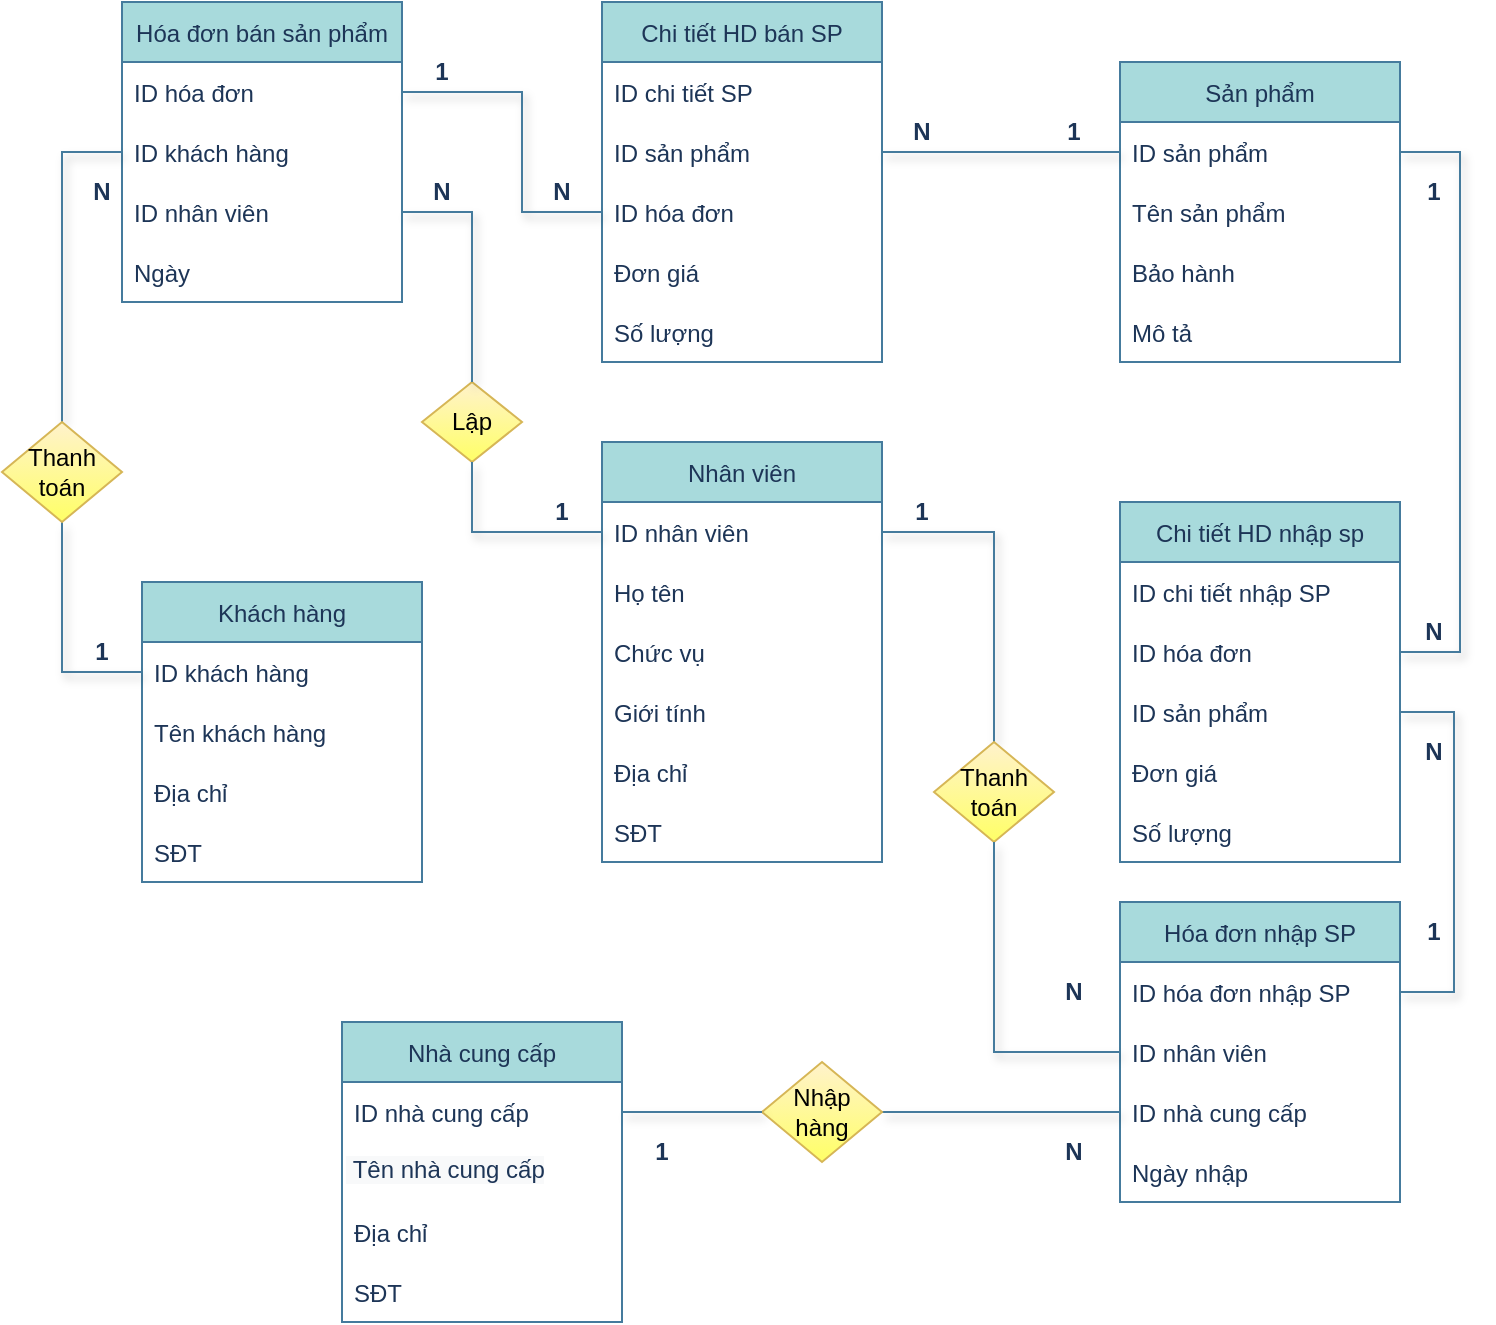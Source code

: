 <mxfile version="16.2.4" type="github">
  <diagram id="dGMib69D_cBfETXL7jhn" name="Page-1">
    <mxGraphModel dx="1038" dy="571" grid="1" gridSize="10" guides="1" tooltips="1" connect="1" arrows="1" fold="1" page="1" pageScale="1" pageWidth="827" pageHeight="1169" background="#FFFFFF" math="0" shadow="0">
      <root>
        <mxCell id="0" />
        <mxCell id="1" parent="0" />
        <mxCell id="uv5CzfROaBmRkuvhpo79-32" value="Hóa đơn bán sản phẩm" style="swimlane;fontStyle=0;childLayout=stackLayout;horizontal=1;startSize=30;horizontalStack=0;resizeParent=1;resizeParentMax=0;resizeLast=0;collapsible=1;marginBottom=0;fillColor=#A8DADC;strokeColor=#457B9D;fontColor=#1D3557;" parent="1" vertex="1">
          <mxGeometry x="94" y="20" width="140" height="150" as="geometry">
            <mxRectangle x="40" y="40" width="140" height="30" as="alternateBounds" />
          </mxGeometry>
        </mxCell>
        <mxCell id="uv5CzfROaBmRkuvhpo79-33" value="ID hóa đơn" style="text;strokeColor=none;fillColor=none;align=left;verticalAlign=middle;spacingLeft=4;spacingRight=4;overflow=hidden;points=[[0,0.5],[1,0.5]];portConstraint=eastwest;rotatable=0;fontColor=#1D3557;" parent="uv5CzfROaBmRkuvhpo79-32" vertex="1">
          <mxGeometry y="30" width="140" height="30" as="geometry" />
        </mxCell>
        <mxCell id="uv5CzfROaBmRkuvhpo79-35" value="ID khách hàng" style="text;strokeColor=none;fillColor=none;align=left;verticalAlign=middle;spacingLeft=4;spacingRight=4;overflow=hidden;points=[[0,0.5],[1,0.5]];portConstraint=eastwest;rotatable=0;fontColor=#1D3557;" parent="uv5CzfROaBmRkuvhpo79-32" vertex="1">
          <mxGeometry y="60" width="140" height="30" as="geometry" />
        </mxCell>
        <mxCell id="uv5CzfROaBmRkuvhpo79-34" value="ID nhân viên" style="text;strokeColor=none;fillColor=none;align=left;verticalAlign=middle;spacingLeft=4;spacingRight=4;overflow=hidden;points=[[0,0.5],[1,0.5]];portConstraint=eastwest;rotatable=0;fontColor=#1D3557;" parent="uv5CzfROaBmRkuvhpo79-32" vertex="1">
          <mxGeometry y="90" width="140" height="30" as="geometry" />
        </mxCell>
        <mxCell id="uv5CzfROaBmRkuvhpo79-85" value="Ngày" style="text;strokeColor=none;fillColor=none;align=left;verticalAlign=middle;spacingLeft=4;spacingRight=4;overflow=hidden;points=[[0,0.5],[1,0.5]];portConstraint=eastwest;rotatable=0;fontColor=#1D3557;" parent="uv5CzfROaBmRkuvhpo79-32" vertex="1">
          <mxGeometry y="120" width="140" height="30" as="geometry" />
        </mxCell>
        <mxCell id="uv5CzfROaBmRkuvhpo79-40" value="Hóa đơn nhập SP" style="swimlane;fontStyle=0;childLayout=stackLayout;horizontal=1;startSize=30;horizontalStack=0;resizeParent=1;resizeParentMax=0;resizeLast=0;collapsible=1;marginBottom=0;fillColor=#A8DADC;strokeColor=#457B9D;fontColor=#1D3557;" parent="1" vertex="1">
          <mxGeometry x="593" y="470" width="140" height="150" as="geometry">
            <mxRectangle x="610" y="600" width="170" height="30" as="alternateBounds" />
          </mxGeometry>
        </mxCell>
        <mxCell id="uv5CzfROaBmRkuvhpo79-41" value="ID hóa đơn nhập SP" style="text;strokeColor=none;fillColor=none;align=left;verticalAlign=middle;spacingLeft=4;spacingRight=4;overflow=hidden;points=[[0,0.5],[1,0.5]];portConstraint=eastwest;rotatable=0;fontColor=#1D3557;" parent="uv5CzfROaBmRkuvhpo79-40" vertex="1">
          <mxGeometry y="30" width="140" height="30" as="geometry" />
        </mxCell>
        <mxCell id="uv5CzfROaBmRkuvhpo79-42" value="ID nhân viên" style="text;strokeColor=none;fillColor=none;align=left;verticalAlign=middle;spacingLeft=4;spacingRight=4;overflow=hidden;points=[[0,0.5],[1,0.5]];portConstraint=eastwest;rotatable=0;fontColor=#1D3557;" parent="uv5CzfROaBmRkuvhpo79-40" vertex="1">
          <mxGeometry y="60" width="140" height="30" as="geometry" />
        </mxCell>
        <mxCell id="L0eSTbh8aa3jM8EI-2dH-5" value="ID nhà cung cấp" style="text;strokeColor=none;fillColor=none;align=left;verticalAlign=middle;spacingLeft=4;spacingRight=4;overflow=hidden;points=[[0,0.5],[1,0.5]];portConstraint=eastwest;rotatable=0;fontColor=#1D3557;" parent="uv5CzfROaBmRkuvhpo79-40" vertex="1">
          <mxGeometry y="90" width="140" height="30" as="geometry" />
        </mxCell>
        <mxCell id="uv5CzfROaBmRkuvhpo79-43" value="Ngày nhập" style="text;strokeColor=none;fillColor=none;align=left;verticalAlign=middle;spacingLeft=4;spacingRight=4;overflow=hidden;points=[[0,0.5],[1,0.5]];portConstraint=eastwest;rotatable=0;fontColor=#1D3557;" parent="uv5CzfROaBmRkuvhpo79-40" vertex="1">
          <mxGeometry y="120" width="140" height="30" as="geometry" />
        </mxCell>
        <mxCell id="uv5CzfROaBmRkuvhpo79-44" value="Chi tiết HD bán SP" style="swimlane;fontStyle=0;childLayout=stackLayout;horizontal=1;startSize=30;horizontalStack=0;resizeParent=1;resizeParentMax=0;resizeLast=0;collapsible=1;marginBottom=0;fillColor=#A8DADC;strokeColor=#457B9D;fontColor=#1D3557;" parent="1" vertex="1">
          <mxGeometry x="334" y="20" width="140" height="180" as="geometry">
            <mxRectangle x="390" y="30" width="140" height="50" as="alternateBounds" />
          </mxGeometry>
        </mxCell>
        <mxCell id="uv5CzfROaBmRkuvhpo79-45" value="ID chi tiết SP" style="text;strokeColor=none;fillColor=none;align=left;verticalAlign=middle;spacingLeft=4;spacingRight=4;overflow=hidden;points=[[0,0.5],[1,0.5]];portConstraint=eastwest;rotatable=0;fontColor=#1D3557;" parent="uv5CzfROaBmRkuvhpo79-44" vertex="1">
          <mxGeometry y="30" width="140" height="30" as="geometry" />
        </mxCell>
        <mxCell id="uv5CzfROaBmRkuvhpo79-46" value="ID sản phẩm" style="text;strokeColor=none;fillColor=none;align=left;verticalAlign=middle;spacingLeft=4;spacingRight=4;overflow=hidden;points=[[0,0.5],[1,0.5]];portConstraint=eastwest;rotatable=0;fontColor=#1D3557;" parent="uv5CzfROaBmRkuvhpo79-44" vertex="1">
          <mxGeometry y="60" width="140" height="30" as="geometry" />
        </mxCell>
        <mxCell id="L0eSTbh8aa3jM8EI-2dH-1" value="ID hóa đơn" style="text;strokeColor=none;fillColor=none;align=left;verticalAlign=middle;spacingLeft=4;spacingRight=4;overflow=hidden;points=[[0,0.5],[1,0.5]];portConstraint=eastwest;rotatable=0;fontColor=#1D3557;" parent="uv5CzfROaBmRkuvhpo79-44" vertex="1">
          <mxGeometry y="90" width="140" height="30" as="geometry" />
        </mxCell>
        <mxCell id="L0eSTbh8aa3jM8EI-2dH-3" value="Đơn giá" style="text;strokeColor=none;fillColor=none;align=left;verticalAlign=middle;spacingLeft=4;spacingRight=4;overflow=hidden;points=[[0,0.5],[1,0.5]];portConstraint=eastwest;rotatable=0;fontColor=#1D3557;" parent="uv5CzfROaBmRkuvhpo79-44" vertex="1">
          <mxGeometry y="120" width="140" height="30" as="geometry" />
        </mxCell>
        <mxCell id="uv5CzfROaBmRkuvhpo79-47" value="Số lượng" style="text;strokeColor=none;fillColor=none;align=left;verticalAlign=middle;spacingLeft=4;spacingRight=4;overflow=hidden;points=[[0,0.5],[1,0.5]];portConstraint=eastwest;rotatable=0;fontColor=#1D3557;" parent="uv5CzfROaBmRkuvhpo79-44" vertex="1">
          <mxGeometry y="150" width="140" height="30" as="geometry" />
        </mxCell>
        <mxCell id="uv5CzfROaBmRkuvhpo79-64" value="Nhân viên" style="swimlane;fontStyle=0;childLayout=stackLayout;horizontal=1;startSize=30;horizontalStack=0;resizeParent=1;resizeParentMax=0;resizeLast=0;collapsible=1;marginBottom=0;fillColor=#A8DADC;strokeColor=#457B9D;fontColor=#1D3557;" parent="1" vertex="1">
          <mxGeometry x="334" y="240" width="140" height="210" as="geometry">
            <mxRectangle x="50" y="910" width="90" height="30" as="alternateBounds" />
          </mxGeometry>
        </mxCell>
        <mxCell id="uv5CzfROaBmRkuvhpo79-65" value="ID nhân viên " style="text;strokeColor=none;fillColor=none;align=left;verticalAlign=middle;spacingLeft=4;spacingRight=4;overflow=hidden;points=[[0,0.5],[1,0.5]];portConstraint=eastwest;rotatable=0;fontColor=#1D3557;" parent="uv5CzfROaBmRkuvhpo79-64" vertex="1">
          <mxGeometry y="30" width="140" height="30" as="geometry" />
        </mxCell>
        <mxCell id="uv5CzfROaBmRkuvhpo79-89" value="Họ tên" style="text;strokeColor=none;fillColor=none;align=left;verticalAlign=middle;spacingLeft=4;spacingRight=4;overflow=hidden;points=[[0,0.5],[1,0.5]];portConstraint=eastwest;rotatable=0;fontColor=#1D3557;" parent="uv5CzfROaBmRkuvhpo79-64" vertex="1">
          <mxGeometry y="60" width="140" height="30" as="geometry" />
        </mxCell>
        <mxCell id="uv5CzfROaBmRkuvhpo79-87" value="Chức vụ" style="text;strokeColor=none;fillColor=none;align=left;verticalAlign=middle;spacingLeft=4;spacingRight=4;overflow=hidden;points=[[0,0.5],[1,0.5]];portConstraint=eastwest;rotatable=0;fontColor=#1D3557;" parent="uv5CzfROaBmRkuvhpo79-64" vertex="1">
          <mxGeometry y="90" width="140" height="30" as="geometry" />
        </mxCell>
        <mxCell id="uv5CzfROaBmRkuvhpo79-88" value="Giới tính" style="text;strokeColor=none;fillColor=none;align=left;verticalAlign=middle;spacingLeft=4;spacingRight=4;overflow=hidden;points=[[0,0.5],[1,0.5]];portConstraint=eastwest;rotatable=0;fontColor=#1D3557;" parent="uv5CzfROaBmRkuvhpo79-64" vertex="1">
          <mxGeometry y="120" width="140" height="30" as="geometry" />
        </mxCell>
        <mxCell id="uv5CzfROaBmRkuvhpo79-66" value="Địa chỉ" style="text;strokeColor=none;fillColor=none;align=left;verticalAlign=middle;spacingLeft=4;spacingRight=4;overflow=hidden;points=[[0,0.5],[1,0.5]];portConstraint=eastwest;rotatable=0;fontColor=#1D3557;" parent="uv5CzfROaBmRkuvhpo79-64" vertex="1">
          <mxGeometry y="150" width="140" height="30" as="geometry" />
        </mxCell>
        <mxCell id="uv5CzfROaBmRkuvhpo79-67" value="SĐT" style="text;strokeColor=none;fillColor=none;align=left;verticalAlign=middle;spacingLeft=4;spacingRight=4;overflow=hidden;points=[[0,0.5],[1,0.5]];portConstraint=eastwest;rotatable=0;fontColor=#1D3557;" parent="uv5CzfROaBmRkuvhpo79-64" vertex="1">
          <mxGeometry y="180" width="140" height="30" as="geometry" />
        </mxCell>
        <mxCell id="uv5CzfROaBmRkuvhpo79-90" value="Sản phẩm" style="swimlane;fontStyle=0;childLayout=stackLayout;horizontal=1;startSize=30;horizontalStack=0;resizeParent=1;resizeParentMax=0;resizeLast=0;collapsible=1;marginBottom=0;fillColor=#A8DADC;strokeColor=#457B9D;fontColor=#1D3557;" parent="1" vertex="1">
          <mxGeometry x="593" y="50" width="140" height="150" as="geometry">
            <mxRectangle x="460" y="350" width="90" height="30" as="alternateBounds" />
          </mxGeometry>
        </mxCell>
        <mxCell id="uv5CzfROaBmRkuvhpo79-91" value="ID sản phẩm" style="text;strokeColor=none;fillColor=none;align=left;verticalAlign=middle;spacingLeft=4;spacingRight=4;overflow=hidden;points=[[0,0.5],[1,0.5]];portConstraint=eastwest;rotatable=0;fontColor=#1D3557;" parent="uv5CzfROaBmRkuvhpo79-90" vertex="1">
          <mxGeometry y="30" width="140" height="30" as="geometry" />
        </mxCell>
        <mxCell id="uv5CzfROaBmRkuvhpo79-92" value="Tên sản phẩm   " style="text;strokeColor=none;fillColor=none;align=left;verticalAlign=middle;spacingLeft=4;spacingRight=4;overflow=hidden;points=[[0,0.5],[1,0.5]];portConstraint=eastwest;rotatable=0;fontColor=#1D3557;" parent="uv5CzfROaBmRkuvhpo79-90" vertex="1">
          <mxGeometry y="60" width="140" height="30" as="geometry" />
        </mxCell>
        <mxCell id="uv5CzfROaBmRkuvhpo79-93" value="Bảo hành" style="text;strokeColor=none;fillColor=none;align=left;verticalAlign=middle;spacingLeft=4;spacingRight=4;overflow=hidden;points=[[0,0.5],[1,0.5]];portConstraint=eastwest;rotatable=0;fontColor=#1D3557;" parent="uv5CzfROaBmRkuvhpo79-90" vertex="1">
          <mxGeometry y="90" width="140" height="30" as="geometry" />
        </mxCell>
        <mxCell id="L0eSTbh8aa3jM8EI-2dH-4" value="Mô tả" style="text;strokeColor=none;fillColor=none;align=left;verticalAlign=middle;spacingLeft=4;spacingRight=4;overflow=hidden;points=[[0,0.5],[1,0.5]];portConstraint=eastwest;rotatable=0;fontColor=#1D3557;" parent="uv5CzfROaBmRkuvhpo79-90" vertex="1">
          <mxGeometry y="120" width="140" height="30" as="geometry" />
        </mxCell>
        <mxCell id="uv5CzfROaBmRkuvhpo79-140" value="Khách hàng" style="swimlane;fontStyle=0;childLayout=stackLayout;horizontal=1;startSize=30;horizontalStack=0;resizeParent=1;resizeParentMax=0;resizeLast=0;collapsible=1;marginBottom=0;fillColor=#A8DADC;strokeColor=#457B9D;fontColor=#1D3557;" parent="1" vertex="1">
          <mxGeometry x="104" y="310" width="140" height="150" as="geometry">
            <mxRectangle x="210" y="305" width="100" height="30" as="alternateBounds" />
          </mxGeometry>
        </mxCell>
        <mxCell id="uv5CzfROaBmRkuvhpo79-141" value="ID khách hàng" style="text;strokeColor=none;fillColor=none;align=left;verticalAlign=middle;spacingLeft=4;spacingRight=4;overflow=hidden;points=[[0,0.5],[1,0.5]];portConstraint=eastwest;rotatable=0;startSize=30;fontColor=#1D3557;" parent="uv5CzfROaBmRkuvhpo79-140" vertex="1">
          <mxGeometry y="30" width="140" height="30" as="geometry" />
        </mxCell>
        <mxCell id="uv5CzfROaBmRkuvhpo79-144" value="Tên khách hàng" style="text;strokeColor=none;fillColor=none;align=left;verticalAlign=middle;spacingLeft=4;spacingRight=4;overflow=hidden;points=[[0,0.5],[1,0.5]];portConstraint=eastwest;rotatable=0;startSize=30;fontColor=#1D3557;" parent="uv5CzfROaBmRkuvhpo79-140" vertex="1">
          <mxGeometry y="60" width="140" height="30" as="geometry" />
        </mxCell>
        <mxCell id="uv5CzfROaBmRkuvhpo79-142" value="Địa chỉ" style="text;strokeColor=none;fillColor=none;align=left;verticalAlign=middle;spacingLeft=4;spacingRight=4;overflow=hidden;points=[[0,0.5],[1,0.5]];portConstraint=eastwest;rotatable=0;startSize=30;fontColor=#1D3557;" parent="uv5CzfROaBmRkuvhpo79-140" vertex="1">
          <mxGeometry y="90" width="140" height="30" as="geometry" />
        </mxCell>
        <mxCell id="uv5CzfROaBmRkuvhpo79-143" value="SĐT" style="text;strokeColor=none;fillColor=none;align=left;verticalAlign=middle;spacingLeft=4;spacingRight=4;overflow=hidden;points=[[0,0.5],[1,0.5]];portConstraint=eastwest;rotatable=0;startSize=30;fontColor=#1D3557;" parent="uv5CzfROaBmRkuvhpo79-140" vertex="1">
          <mxGeometry y="120" width="140" height="30" as="geometry" />
        </mxCell>
        <mxCell id="uv5CzfROaBmRkuvhpo79-146" value="Nhà cung cấp" style="swimlane;fontStyle=0;childLayout=stackLayout;horizontal=1;startSize=30;horizontalStack=0;resizeParent=1;resizeParentMax=0;resizeLast=0;collapsible=1;marginBottom=0;fillColor=#A8DADC;strokeColor=#457B9D;fontColor=#1D3557;" parent="1" vertex="1">
          <mxGeometry x="204" y="530" width="140" height="150" as="geometry">
            <mxRectangle x="570" y="40" width="110" height="30" as="alternateBounds" />
          </mxGeometry>
        </mxCell>
        <mxCell id="uv5CzfROaBmRkuvhpo79-147" value="ID nhà cung cấp" style="text;strokeColor=none;fillColor=none;align=left;verticalAlign=middle;spacingLeft=4;spacingRight=4;overflow=hidden;points=[[0,0.5],[1,0.5]];portConstraint=eastwest;rotatable=0;startSize=30;fontColor=#1D3557;" parent="uv5CzfROaBmRkuvhpo79-146" vertex="1">
          <mxGeometry y="30" width="140" height="30" as="geometry" />
        </mxCell>
        <mxCell id="L0eSTbh8aa3jM8EI-2dH-2" value="&lt;span style=&quot;color: rgb(29 , 53 , 87) ; font-family: &amp;#34;helvetica&amp;#34; ; font-size: 12px ; font-style: normal ; font-weight: 400 ; letter-spacing: normal ; text-align: left ; text-indent: 0px ; text-transform: none ; word-spacing: 0px ; background-color: rgb(248 , 249 , 250) ; display: inline ; float: none&quot;&gt;&amp;nbsp;Tên nhà cung cấp&lt;/span&gt;" style="text;whiteSpace=wrap;html=1;" parent="uv5CzfROaBmRkuvhpo79-146" vertex="1">
          <mxGeometry y="60" width="140" height="30" as="geometry" />
        </mxCell>
        <mxCell id="uv5CzfROaBmRkuvhpo79-148" value="Địa chỉ" style="text;strokeColor=none;fillColor=none;align=left;verticalAlign=middle;spacingLeft=4;spacingRight=4;overflow=hidden;points=[[0,0.5],[1,0.5]];portConstraint=eastwest;rotatable=0;startSize=30;fontColor=#1D3557;" parent="uv5CzfROaBmRkuvhpo79-146" vertex="1">
          <mxGeometry y="90" width="140" height="30" as="geometry" />
        </mxCell>
        <mxCell id="uv5CzfROaBmRkuvhpo79-149" value="SĐT" style="text;strokeColor=none;fillColor=none;align=left;verticalAlign=middle;spacingLeft=4;spacingRight=4;overflow=hidden;points=[[0,0.5],[1,0.5]];portConstraint=eastwest;rotatable=0;startSize=30;fontColor=#1D3557;" parent="uv5CzfROaBmRkuvhpo79-146" vertex="1">
          <mxGeometry y="120" width="140" height="30" as="geometry" />
        </mxCell>
        <mxCell id="pMQHemcvJotVO2MOoGLu-8" value="" style="endArrow=none;html=1;rounded=0;shadow=1;labelBackgroundColor=#F1FAEE;strokeColor=#457B9D;fontColor=#1D3557;entryX=0;entryY=0.5;entryDx=0;entryDy=0;exitX=0.5;exitY=0;exitDx=0;exitDy=0;" parent="1" source="pMQHemcvJotVO2MOoGLu-76" target="uv5CzfROaBmRkuvhpo79-35" edge="1">
          <mxGeometry width="50" height="50" relative="1" as="geometry">
            <mxPoint x="234" y="100" as="sourcePoint" />
            <mxPoint x="414" y="130" as="targetPoint" />
            <Array as="points">
              <mxPoint x="64" y="95" />
            </Array>
          </mxGeometry>
        </mxCell>
        <mxCell id="pMQHemcvJotVO2MOoGLu-9" value="" style="endArrow=none;html=1;rounded=0;shadow=1;entryX=0.5;entryY=1;entryDx=0;entryDy=0;labelBackgroundColor=#F1FAEE;strokeColor=#457B9D;fontColor=#1D3557;exitX=0;exitY=0.5;exitDx=0;exitDy=0;" parent="1" source="uv5CzfROaBmRkuvhpo79-141" target="pMQHemcvJotVO2MOoGLu-76" edge="1">
          <mxGeometry width="50" height="50" relative="1" as="geometry">
            <mxPoint x="204" y="95" as="sourcePoint" />
            <mxPoint x="534" y="45" as="targetPoint" />
            <Array as="points">
              <mxPoint x="64" y="355" />
            </Array>
          </mxGeometry>
        </mxCell>
        <mxCell id="pMQHemcvJotVO2MOoGLu-10" value="Lập" style="rhombus;whiteSpace=wrap;html=1;fillColor=#fff2cc;strokeColor=#d6b656;gradientColor=#FFFF66;" parent="1" vertex="1">
          <mxGeometry x="244" y="210" width="50" height="40" as="geometry" />
        </mxCell>
        <mxCell id="pMQHemcvJotVO2MOoGLu-11" value="" style="endArrow=none;html=1;rounded=0;shadow=1;exitX=0.5;exitY=0;exitDx=0;exitDy=0;labelBackgroundColor=#F1FAEE;strokeColor=#457B9D;fontColor=#1D3557;entryX=1;entryY=0.5;entryDx=0;entryDy=0;" parent="1" source="pMQHemcvJotVO2MOoGLu-10" target="uv5CzfROaBmRkuvhpo79-34" edge="1">
          <mxGeometry width="50" height="50" relative="1" as="geometry">
            <mxPoint x="404" y="310" as="sourcePoint" />
            <mxPoint x="104" y="410" as="targetPoint" />
            <Array as="points">
              <mxPoint x="269" y="125" />
            </Array>
          </mxGeometry>
        </mxCell>
        <mxCell id="pMQHemcvJotVO2MOoGLu-12" value="" style="endArrow=none;html=1;rounded=0;shadow=1;entryX=0.5;entryY=1;entryDx=0;entryDy=0;exitX=0;exitY=0.5;exitDx=0;exitDy=0;labelBackgroundColor=#F1FAEE;strokeColor=#457B9D;fontColor=#1D3557;" parent="1" source="uv5CzfROaBmRkuvhpo79-65" target="pMQHemcvJotVO2MOoGLu-10" edge="1">
          <mxGeometry width="50" height="50" relative="1" as="geometry">
            <mxPoint x="89" y="730" as="sourcePoint" />
            <mxPoint x="464" y="620" as="targetPoint" />
            <Array as="points">
              <mxPoint x="269" y="285" />
            </Array>
          </mxGeometry>
        </mxCell>
        <mxCell id="pMQHemcvJotVO2MOoGLu-22" value="" style="endArrow=none;html=1;rounded=0;shadow=1;startSize=50;labelBackgroundColor=#F1FAEE;strokeColor=#457B9D;fontColor=#1D3557;exitX=1;exitY=0.5;exitDx=0;exitDy=0;entryX=0;entryY=0.5;entryDx=0;entryDy=0;startArrow=none;" parent="1" source="L0eSTbh8aa3jM8EI-2dH-13" target="L0eSTbh8aa3jM8EI-2dH-5" edge="1">
          <mxGeometry width="50" height="50" relative="1" as="geometry">
            <mxPoint x="674" y="370" as="sourcePoint" />
            <mxPoint x="584" y="370" as="targetPoint" />
            <Array as="points" />
          </mxGeometry>
        </mxCell>
        <mxCell id="pMQHemcvJotVO2MOoGLu-39" value="" style="endArrow=none;html=1;rounded=0;shadow=1;labelBackgroundColor=#F1FAEE;strokeColor=#457B9D;fontColor=#1D3557;exitX=1;exitY=0.5;exitDx=0;exitDy=0;entryX=1;entryY=0.5;entryDx=0;entryDy=0;" parent="1" source="uv5CzfROaBmRkuvhpo79-41" target="L0eSTbh8aa3jM8EI-2dH-25" edge="1">
          <mxGeometry width="50" height="50" relative="1" as="geometry">
            <mxPoint x="503" y="545" as="sourcePoint" />
            <mxPoint x="443" y="230" as="targetPoint" />
            <Array as="points">
              <mxPoint x="760" y="515" />
              <mxPoint x="760" y="375" />
            </Array>
          </mxGeometry>
        </mxCell>
        <mxCell id="pMQHemcvJotVO2MOoGLu-76" value="Thanh toán" style="rhombus;whiteSpace=wrap;html=1;fillColor=#fff2cc;strokeColor=#d6b656;gradientColor=#FFFF66;" parent="1" vertex="1">
          <mxGeometry x="34" y="230" width="60" height="50" as="geometry" />
        </mxCell>
        <mxCell id="pMQHemcvJotVO2MOoGLu-105" value="1" style="text;html=1;strokeColor=none;fillColor=none;align=center;verticalAlign=middle;whiteSpace=wrap;rounded=0;fontColor=#1D3557;fontStyle=1" parent="1" vertex="1">
          <mxGeometry x="224" y="40" width="60" height="30" as="geometry" />
        </mxCell>
        <mxCell id="pMQHemcvJotVO2MOoGLu-106" value="N" style="text;html=1;strokeColor=none;fillColor=none;align=center;verticalAlign=middle;whiteSpace=wrap;rounded=0;fontColor=#1D3557;fontStyle=1" parent="1" vertex="1">
          <mxGeometry x="284" y="100" width="60" height="30" as="geometry" />
        </mxCell>
        <mxCell id="pMQHemcvJotVO2MOoGLu-1" value="" style="endArrow=none;html=1;rounded=0;entryX=0;entryY=0.5;entryDx=0;entryDy=0;exitX=1;exitY=0.5;exitDx=0;exitDy=0;shadow=1;labelBackgroundColor=#F1FAEE;strokeColor=#457B9D;fontColor=#1D3557;" parent="1" source="uv5CzfROaBmRkuvhpo79-33" target="L0eSTbh8aa3jM8EI-2dH-1" edge="1">
          <mxGeometry width="50" height="50" relative="1" as="geometry">
            <mxPoint x="404" y="150" as="sourcePoint" />
            <mxPoint x="184" y="187.5" as="targetPoint" />
            <Array as="points">
              <mxPoint x="294" y="65" />
              <mxPoint x="294" y="125" />
            </Array>
          </mxGeometry>
        </mxCell>
        <mxCell id="L0eSTbh8aa3jM8EI-2dH-10" value="" style="endArrow=none;html=1;rounded=0;entryX=0;entryY=0.5;entryDx=0;entryDy=0;exitX=1;exitY=0.5;exitDx=0;exitDy=0;shadow=1;labelBackgroundColor=#F1FAEE;strokeColor=#457B9D;fontColor=#1D3557;" parent="1" source="uv5CzfROaBmRkuvhpo79-46" target="uv5CzfROaBmRkuvhpo79-91" edge="1">
          <mxGeometry width="50" height="50" relative="1" as="geometry">
            <mxPoint x="414" y="125" as="sourcePoint" />
            <mxPoint x="524" y="165" as="targetPoint" />
            <Array as="points" />
          </mxGeometry>
        </mxCell>
        <mxCell id="L0eSTbh8aa3jM8EI-2dH-18" value="1" style="text;html=1;strokeColor=none;fillColor=none;align=center;verticalAlign=middle;whiteSpace=wrap;rounded=0;fontColor=#1D3557;fontStyle=1" parent="1" vertex="1">
          <mxGeometry x="540" y="70" width="60" height="30" as="geometry" />
        </mxCell>
        <mxCell id="L0eSTbh8aa3jM8EI-2dH-13" value="Nhập hàng" style="rhombus;whiteSpace=wrap;html=1;fillColor=#fff2cc;strokeColor=#d6b656;gradientColor=#FFFF66;" parent="1" vertex="1">
          <mxGeometry x="414" y="550" width="60" height="50" as="geometry" />
        </mxCell>
        <mxCell id="L0eSTbh8aa3jM8EI-2dH-22" value="" style="endArrow=none;html=1;rounded=0;shadow=1;startSize=50;labelBackgroundColor=#F1FAEE;strokeColor=#457B9D;fontColor=#1D3557;exitX=1;exitY=0.5;exitDx=0;exitDy=0;entryX=0;entryY=0.5;entryDx=0;entryDy=0;" parent="1" source="uv5CzfROaBmRkuvhpo79-147" target="L0eSTbh8aa3jM8EI-2dH-13" edge="1">
          <mxGeometry width="50" height="50" relative="1" as="geometry">
            <mxPoint x="564" y="515" as="sourcePoint" />
            <mxPoint x="564" y="385" as="targetPoint" />
            <Array as="points" />
          </mxGeometry>
        </mxCell>
        <mxCell id="L0eSTbh8aa3jM8EI-2dH-23" value="Chi tiết HD nhập sp" style="swimlane;fontStyle=0;childLayout=stackLayout;horizontal=1;startSize=30;horizontalStack=0;resizeParent=1;resizeParentMax=0;resizeLast=0;collapsible=1;marginBottom=0;fillColor=#A8DADC;strokeColor=#457B9D;fontColor=#1D3557;" parent="1" vertex="1">
          <mxGeometry x="593" y="270" width="140" height="180" as="geometry">
            <mxRectangle x="390" y="30" width="140" height="50" as="alternateBounds" />
          </mxGeometry>
        </mxCell>
        <mxCell id="L0eSTbh8aa3jM8EI-2dH-24" value="ID chi tiết nhập SP" style="text;strokeColor=none;fillColor=none;align=left;verticalAlign=middle;spacingLeft=4;spacingRight=4;overflow=hidden;points=[[0,0.5],[1,0.5]];portConstraint=eastwest;rotatable=0;fontColor=#1D3557;" parent="L0eSTbh8aa3jM8EI-2dH-23" vertex="1">
          <mxGeometry y="30" width="140" height="30" as="geometry" />
        </mxCell>
        <mxCell id="L0eSTbh8aa3jM8EI-2dH-26" value="ID hóa đơn" style="text;strokeColor=none;fillColor=none;align=left;verticalAlign=middle;spacingLeft=4;spacingRight=4;overflow=hidden;points=[[0,0.5],[1,0.5]];portConstraint=eastwest;rotatable=0;fontColor=#1D3557;" parent="L0eSTbh8aa3jM8EI-2dH-23" vertex="1">
          <mxGeometry y="60" width="140" height="30" as="geometry" />
        </mxCell>
        <mxCell id="L0eSTbh8aa3jM8EI-2dH-25" value="ID sản phẩm" style="text;strokeColor=none;fillColor=none;align=left;verticalAlign=middle;spacingLeft=4;spacingRight=4;overflow=hidden;points=[[0,0.5],[1,0.5]];portConstraint=eastwest;rotatable=0;fontColor=#1D3557;" parent="L0eSTbh8aa3jM8EI-2dH-23" vertex="1">
          <mxGeometry y="90" width="140" height="30" as="geometry" />
        </mxCell>
        <mxCell id="mRNrauZZ1BOFnZPc08fO-1" value="Đơn giá" style="text;strokeColor=none;fillColor=none;align=left;verticalAlign=middle;spacingLeft=4;spacingRight=4;overflow=hidden;points=[[0,0.5],[1,0.5]];portConstraint=eastwest;rotatable=0;fontColor=#1D3557;" vertex="1" parent="L0eSTbh8aa3jM8EI-2dH-23">
          <mxGeometry y="120" width="140" height="30" as="geometry" />
        </mxCell>
        <mxCell id="L0eSTbh8aa3jM8EI-2dH-27" value="Số lượng" style="text;strokeColor=none;fillColor=none;align=left;verticalAlign=middle;spacingLeft=4;spacingRight=4;overflow=hidden;points=[[0,0.5],[1,0.5]];portConstraint=eastwest;rotatable=0;fontColor=#1D3557;" parent="L0eSTbh8aa3jM8EI-2dH-23" vertex="1">
          <mxGeometry y="150" width="140" height="30" as="geometry" />
        </mxCell>
        <mxCell id="L0eSTbh8aa3jM8EI-2dH-28" value="" style="endArrow=none;html=1;rounded=0;shadow=1;labelBackgroundColor=#F1FAEE;strokeColor=#457B9D;fontColor=#1D3557;exitX=1;exitY=0.5;exitDx=0;exitDy=0;entryX=1;entryY=0.5;entryDx=0;entryDy=0;" parent="1" source="uv5CzfROaBmRkuvhpo79-91" target="L0eSTbh8aa3jM8EI-2dH-26" edge="1">
          <mxGeometry width="50" height="50" relative="1" as="geometry">
            <mxPoint x="603" y="535" as="sourcePoint" />
            <mxPoint x="733" y="370" as="targetPoint" />
            <Array as="points">
              <mxPoint x="763" y="95" />
              <mxPoint x="763" y="345" />
            </Array>
          </mxGeometry>
        </mxCell>
        <mxCell id="L0eSTbh8aa3jM8EI-2dH-32" value="1" style="text;html=1;strokeColor=none;fillColor=none;align=center;verticalAlign=middle;whiteSpace=wrap;rounded=0;fontColor=#1D3557;fontStyle=1" parent="1" vertex="1">
          <mxGeometry x="284" y="260" width="60" height="30" as="geometry" />
        </mxCell>
        <mxCell id="L0eSTbh8aa3jM8EI-2dH-34" value="N" style="text;html=1;strokeColor=none;fillColor=none;align=center;verticalAlign=middle;whiteSpace=wrap;rounded=0;fontColor=#1D3557;fontStyle=1" parent="1" vertex="1">
          <mxGeometry x="464" y="70" width="60" height="30" as="geometry" />
        </mxCell>
        <mxCell id="L0eSTbh8aa3jM8EI-2dH-35" value="N" style="text;html=1;strokeColor=none;fillColor=none;align=center;verticalAlign=middle;whiteSpace=wrap;rounded=0;fontColor=#1D3557;fontStyle=1" parent="1" vertex="1">
          <mxGeometry x="224" y="100" width="60" height="30" as="geometry" />
        </mxCell>
        <mxCell id="L0eSTbh8aa3jM8EI-2dH-37" value="1" style="text;html=1;strokeColor=none;fillColor=none;align=center;verticalAlign=middle;whiteSpace=wrap;rounded=0;fontColor=#1D3557;fontStyle=1" parent="1" vertex="1">
          <mxGeometry x="54" y="330" width="60" height="30" as="geometry" />
        </mxCell>
        <mxCell id="L0eSTbh8aa3jM8EI-2dH-38" value="N" style="text;html=1;strokeColor=none;fillColor=none;align=center;verticalAlign=middle;whiteSpace=wrap;rounded=0;fontColor=#1D3557;fontStyle=1" parent="1" vertex="1">
          <mxGeometry x="54" y="100" width="60" height="30" as="geometry" />
        </mxCell>
        <mxCell id="L0eSTbh8aa3jM8EI-2dH-40" value="1" style="text;html=1;strokeColor=none;fillColor=none;align=center;verticalAlign=middle;whiteSpace=wrap;rounded=0;fontColor=#1D3557;fontStyle=1" parent="1" vertex="1">
          <mxGeometry x="334" y="580" width="60" height="30" as="geometry" />
        </mxCell>
        <mxCell id="L0eSTbh8aa3jM8EI-2dH-41" value="N" style="text;html=1;strokeColor=none;fillColor=none;align=center;verticalAlign=middle;whiteSpace=wrap;rounded=0;fontColor=#1D3557;fontStyle=1" parent="1" vertex="1">
          <mxGeometry x="540" y="580" width="60" height="30" as="geometry" />
        </mxCell>
        <mxCell id="L0eSTbh8aa3jM8EI-2dH-43" value="N" style="text;html=1;strokeColor=none;fillColor=none;align=center;verticalAlign=middle;whiteSpace=wrap;rounded=0;fontColor=#1D3557;fontStyle=1" parent="1" vertex="1">
          <mxGeometry x="720" y="380" width="60" height="30" as="geometry" />
        </mxCell>
        <mxCell id="L0eSTbh8aa3jM8EI-2dH-44" value="1" style="text;html=1;strokeColor=none;fillColor=none;align=center;verticalAlign=middle;whiteSpace=wrap;rounded=0;fontColor=#1D3557;fontStyle=1" parent="1" vertex="1">
          <mxGeometry x="720" y="470" width="60" height="30" as="geometry" />
        </mxCell>
        <mxCell id="L0eSTbh8aa3jM8EI-2dH-45" value="1" style="text;html=1;strokeColor=none;fillColor=none;align=center;verticalAlign=middle;whiteSpace=wrap;rounded=0;fontColor=#1D3557;fontStyle=1" parent="1" vertex="1">
          <mxGeometry x="720" y="100" width="60" height="30" as="geometry" />
        </mxCell>
        <mxCell id="L0eSTbh8aa3jM8EI-2dH-46" value="N" style="text;html=1;strokeColor=none;fillColor=none;align=center;verticalAlign=middle;whiteSpace=wrap;rounded=0;fontColor=#1D3557;fontStyle=1" parent="1" vertex="1">
          <mxGeometry x="720" y="320" width="60" height="30" as="geometry" />
        </mxCell>
        <mxCell id="pzUQrpyIVAUl3M3D1erd-3" value="" style="endArrow=none;html=1;rounded=0;shadow=1;entryX=1;entryY=0.5;entryDx=0;entryDy=0;exitX=0.5;exitY=0;exitDx=0;exitDy=0;labelBackgroundColor=#F1FAEE;strokeColor=#457B9D;fontColor=#1D3557;startArrow=none;" parent="1" source="pzUQrpyIVAUl3M3D1erd-4" target="uv5CzfROaBmRkuvhpo79-65" edge="1">
          <mxGeometry width="50" height="50" relative="1" as="geometry">
            <mxPoint x="575" y="380" as="sourcePoint" />
            <mxPoint x="510" y="345" as="targetPoint" />
            <Array as="points">
              <mxPoint x="530" y="285" />
            </Array>
          </mxGeometry>
        </mxCell>
        <mxCell id="pzUQrpyIVAUl3M3D1erd-4" value="Thanh toán" style="rhombus;whiteSpace=wrap;html=1;fillColor=#fff2cc;strokeColor=#d6b656;gradientColor=#FFFF66;" parent="1" vertex="1">
          <mxGeometry x="500" y="390" width="60" height="50" as="geometry" />
        </mxCell>
        <mxCell id="pzUQrpyIVAUl3M3D1erd-5" value="" style="endArrow=none;html=1;rounded=0;shadow=1;entryX=0.5;entryY=1;entryDx=0;entryDy=0;exitX=0;exitY=0.5;exitDx=0;exitDy=0;labelBackgroundColor=#F1FAEE;strokeColor=#457B9D;fontColor=#1D3557;" parent="1" source="uv5CzfROaBmRkuvhpo79-42" target="pzUQrpyIVAUl3M3D1erd-4" edge="1">
          <mxGeometry width="50" height="50" relative="1" as="geometry">
            <mxPoint x="593" y="525" as="sourcePoint" />
            <mxPoint x="474" y="285" as="targetPoint" />
            <Array as="points">
              <mxPoint x="530" y="545" />
              <mxPoint x="530" y="525" />
            </Array>
          </mxGeometry>
        </mxCell>
        <mxCell id="pzUQrpyIVAUl3M3D1erd-6" value="1" style="text;html=1;strokeColor=none;fillColor=none;align=center;verticalAlign=middle;whiteSpace=wrap;rounded=0;fontColor=#1D3557;fontStyle=1" parent="1" vertex="1">
          <mxGeometry x="464" y="260" width="60" height="30" as="geometry" />
        </mxCell>
        <mxCell id="pzUQrpyIVAUl3M3D1erd-7" value="N" style="text;html=1;strokeColor=none;fillColor=none;align=center;verticalAlign=middle;whiteSpace=wrap;rounded=0;fontColor=#1D3557;fontStyle=1" parent="1" vertex="1">
          <mxGeometry x="540" y="500" width="60" height="30" as="geometry" />
        </mxCell>
      </root>
    </mxGraphModel>
  </diagram>
</mxfile>
